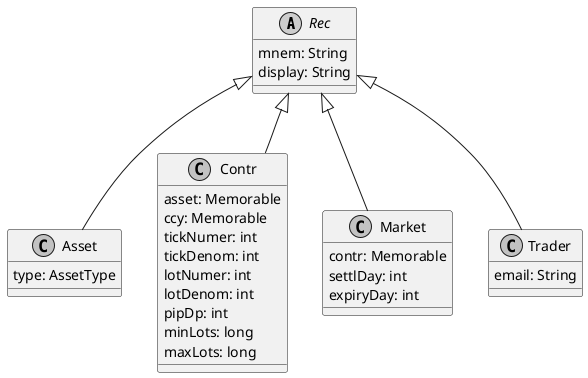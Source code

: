 @startuml

skinparam monochrome true

abstract class Rec {
  mnem: String
  display: String
}

class Asset {
  type: AssetType
}

class Contr {
  asset: Memorable
  ccy: Memorable
  tickNumer: int
  tickDenom: int
  lotNumer: int
  lotDenom: int
  pipDp: int
  minLots: long
  maxLots: long
}

class Market {
  contr: Memorable
  settlDay: int
  expiryDay: int
}

class Trader {
  email: String
}

Rec <|-- Asset
Rec <|-- Contr
Rec <|-- Market
Rec <|-- Trader

@enduml
